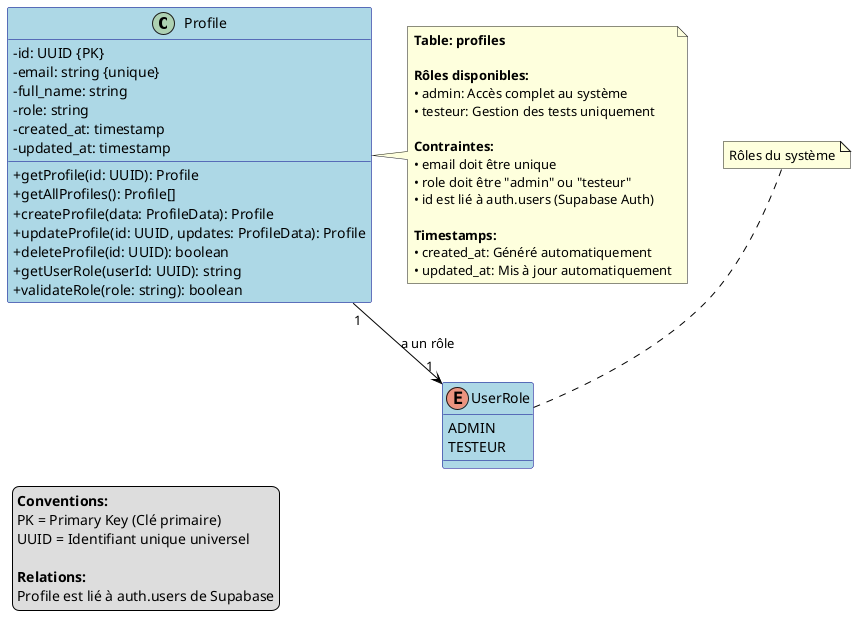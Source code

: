 @startuml Diagramme de Classe - Profile

skinparam classAttributeIconSize 0
skinparam class {
  BackgroundColor LightBlue
  BorderColor DarkBlue
  ArrowColor Black
}

' ==================================================
' CLASSE PROFILE
' ==================================================

class Profile {
  ' Attributs
  - id: UUID {PK}
  - email: string {unique}
  - full_name: string
  - role: string
  - created_at: timestamp
  - updated_at: timestamp

  ' Méthodes
  + getProfile(id: UUID): Profile
  + getAllProfiles(): Profile[]
  + createProfile(data: ProfileData): Profile
  + updateProfile(id: UUID, updates: ProfileData): Profile
  + deleteProfile(id: UUID): boolean
  + getUserRole(userId: UUID): string
  + validateRole(role: string): boolean
}

' ==================================================
' ÉNUMÉRATIONS
' ==================================================

enum UserRole {
  ADMIN
  TESTEUR
}

' ==================================================
' RELATIONS
' ==================================================

Profile "1" --> "1" UserRole : a un rôle

' ==================================================
' NOTES
' ==================================================

note right of Profile
  **Table: profiles**

  **Rôles disponibles:**
  • admin: Accès complet au système
  • testeur: Gestion des tests uniquement

  **Contraintes:**
  • email doit être unique
  • role doit être "admin" ou "testeur"
  • id est lié à auth.users (Supabase Auth)

  **Timestamps:**
  • created_at: Généré automatiquement
  • updated_at: Mis à jour automatiquement
end note

note top of UserRole
  Rôles du système
end note

' ==================================================
' LÉGENDE
' ==================================================

legend bottom left
  **Conventions:**
  PK = Primary Key (Clé primaire)
  UUID = Identifiant unique universel

  **Relations:**
  Profile est lié à auth.users de Supabase
endlegend

@enduml
